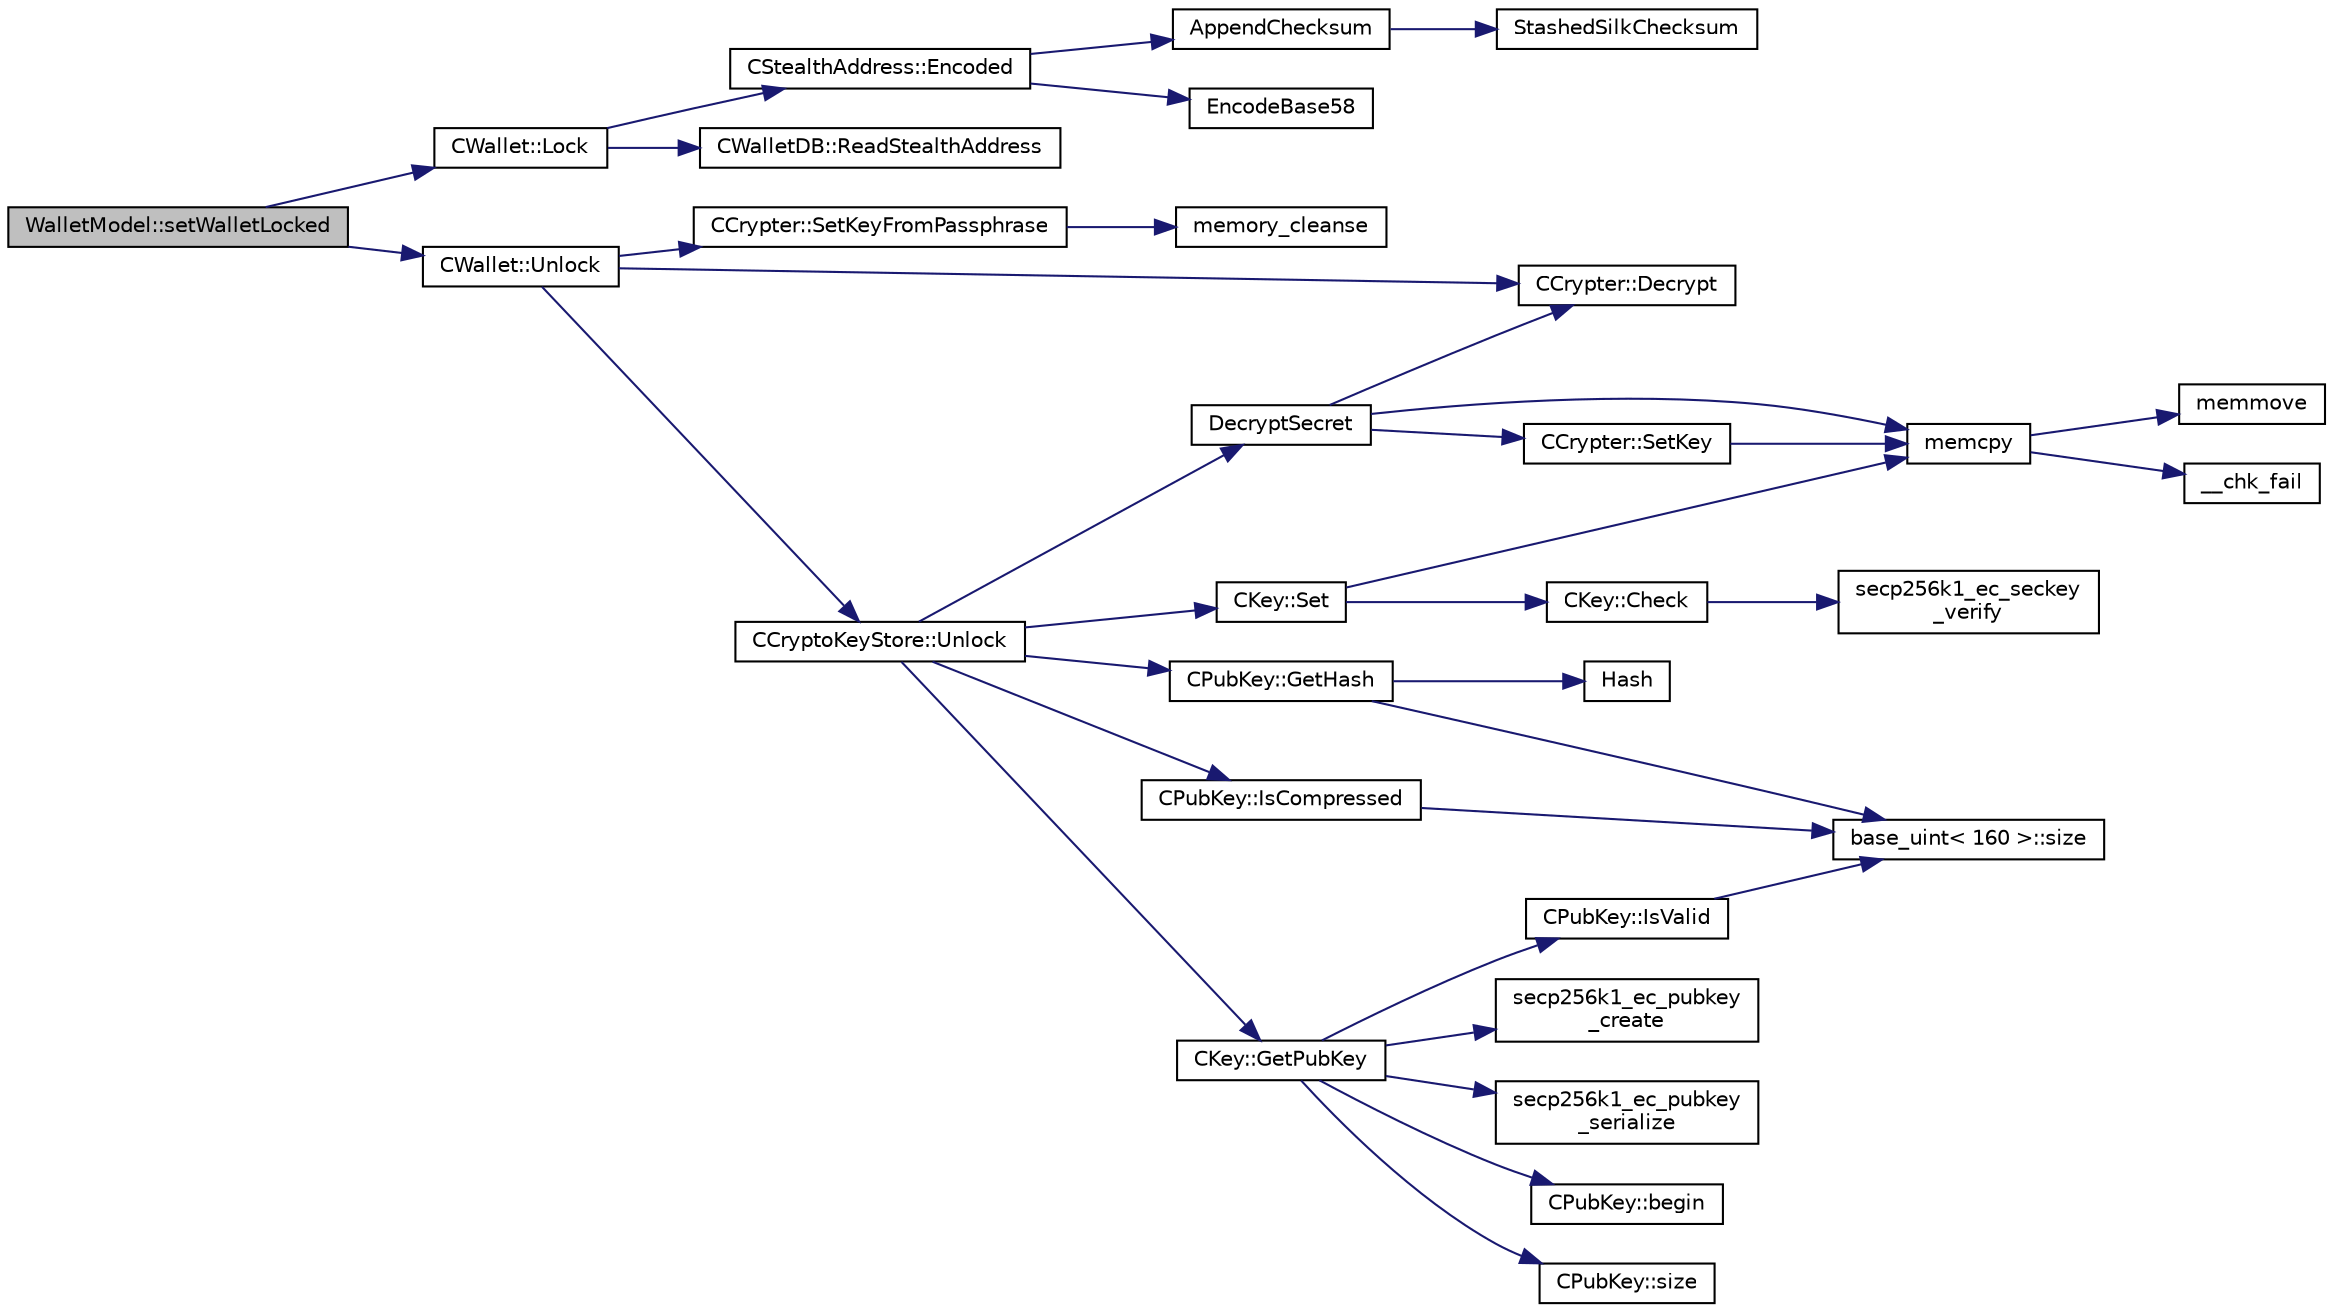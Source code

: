 digraph "WalletModel::setWalletLocked"
{
  edge [fontname="Helvetica",fontsize="10",labelfontname="Helvetica",labelfontsize="10"];
  node [fontname="Helvetica",fontsize="10",shape=record];
  rankdir="LR";
  Node930 [label="WalletModel::setWalletLocked",height=0.2,width=0.4,color="black", fillcolor="grey75", style="filled", fontcolor="black"];
  Node930 -> Node931 [color="midnightblue",fontsize="10",style="solid",fontname="Helvetica"];
  Node931 [label="CWallet::Lock",height=0.2,width=0.4,color="black", fillcolor="white", style="filled",URL="$d2/de5/class_c_wallet.html#a0404b6bc1cb804aadc69b9902b52282a"];
  Node931 -> Node932 [color="midnightblue",fontsize="10",style="solid",fontname="Helvetica"];
  Node932 [label="CStealthAddress::Encoded",height=0.2,width=0.4,color="black", fillcolor="white", style="filled",URL="$d6/d37/class_c_stealth_address.html#a1318c3f56f64354f4c909380ba692c91"];
  Node932 -> Node933 [color="midnightblue",fontsize="10",style="solid",fontname="Helvetica"];
  Node933 [label="AppendChecksum",height=0.2,width=0.4,color="black", fillcolor="white", style="filled",URL="$db/d2d/stealth_8cpp.html#aa4f182dc0efd181cef81ca75ae960533"];
  Node933 -> Node934 [color="midnightblue",fontsize="10",style="solid",fontname="Helvetica"];
  Node934 [label="StashedSilkChecksum",height=0.2,width=0.4,color="black", fillcolor="white", style="filled",URL="$db/d2d/stealth_8cpp.html#abb79a3b98a10b85daf3f3ff35c1cbfa8"];
  Node932 -> Node935 [color="midnightblue",fontsize="10",style="solid",fontname="Helvetica"];
  Node935 [label="EncodeBase58",height=0.2,width=0.4,color="black", fillcolor="white", style="filled",URL="$db/d9c/base58_8cpp.html#a8d6f0e9d5df175b4966dcede31dc90ad",tooltip="Encode a byte sequence as a base58-encoded string. "];
  Node931 -> Node936 [color="midnightblue",fontsize="10",style="solid",fontname="Helvetica"];
  Node936 [label="CWalletDB::ReadStealthAddress",height=0.2,width=0.4,color="black", fillcolor="white", style="filled",URL="$d4/d90/class_c_wallet_d_b.html#aebcc02069f91916c652d4e3e13be0f0b"];
  Node930 -> Node937 [color="midnightblue",fontsize="10",style="solid",fontname="Helvetica"];
  Node937 [label="CWallet::Unlock",height=0.2,width=0.4,color="black", fillcolor="white", style="filled",URL="$d2/de5/class_c_wallet.html#a654ae5a3a7c4c7c7bfd271f108781b40"];
  Node937 -> Node938 [color="midnightblue",fontsize="10",style="solid",fontname="Helvetica"];
  Node938 [label="CCrypter::SetKeyFromPassphrase",height=0.2,width=0.4,color="black", fillcolor="white", style="filled",URL="$d7/d89/class_c_crypter.html#a5368279e4a1549d3c1d15d8aa2179708"];
  Node938 -> Node939 [color="midnightblue",fontsize="10",style="solid",fontname="Helvetica"];
  Node939 [label="memory_cleanse",height=0.2,width=0.4,color="black", fillcolor="white", style="filled",URL="$da/d37/cleanse_8cpp.html#a5a4afb85dd16ecc1f6019c782db78663"];
  Node937 -> Node940 [color="midnightblue",fontsize="10",style="solid",fontname="Helvetica"];
  Node940 [label="CCrypter::Decrypt",height=0.2,width=0.4,color="black", fillcolor="white", style="filled",URL="$d7/d89/class_c_crypter.html#a4dbabed4975d4435d22c76deac43df7f"];
  Node937 -> Node941 [color="midnightblue",fontsize="10",style="solid",fontname="Helvetica"];
  Node941 [label="CCryptoKeyStore::Unlock",height=0.2,width=0.4,color="black", fillcolor="white", style="filled",URL="$db/dad/class_c_crypto_key_store.html#a81bd70e18aa75f566526620a74f9cd88"];
  Node941 -> Node942 [color="midnightblue",fontsize="10",style="solid",fontname="Helvetica"];
  Node942 [label="DecryptSecret",height=0.2,width=0.4,color="black", fillcolor="white", style="filled",URL="$d3/d05/crypter_8cpp.html#aded00aa7498a7485a00e77a20856b3e4"];
  Node942 -> Node943 [color="midnightblue",fontsize="10",style="solid",fontname="Helvetica"];
  Node943 [label="memcpy",height=0.2,width=0.4,color="black", fillcolor="white", style="filled",URL="$d5/d9f/glibc__compat_8cpp.html#a0f46826ab0466591e136db24394923cf"];
  Node943 -> Node944 [color="midnightblue",fontsize="10",style="solid",fontname="Helvetica"];
  Node944 [label="memmove",height=0.2,width=0.4,color="black", fillcolor="white", style="filled",URL="$d5/d9f/glibc__compat_8cpp.html#a9778d49e9029dd75bc53ecbbf9f5e9a1"];
  Node943 -> Node945 [color="midnightblue",fontsize="10",style="solid",fontname="Helvetica"];
  Node945 [label="__chk_fail",height=0.2,width=0.4,color="black", fillcolor="white", style="filled",URL="$d5/d9f/glibc__compat_8cpp.html#a424ac71631da5ada2976630ff67051d1"];
  Node942 -> Node946 [color="midnightblue",fontsize="10",style="solid",fontname="Helvetica"];
  Node946 [label="CCrypter::SetKey",height=0.2,width=0.4,color="black", fillcolor="white", style="filled",URL="$d7/d89/class_c_crypter.html#a0d948dd4796e2420e1dd9c1ddbf7974e"];
  Node946 -> Node943 [color="midnightblue",fontsize="10",style="solid",fontname="Helvetica"];
  Node942 -> Node940 [color="midnightblue",fontsize="10",style="solid",fontname="Helvetica"];
  Node941 -> Node947 [color="midnightblue",fontsize="10",style="solid",fontname="Helvetica"];
  Node947 [label="CPubKey::GetHash",height=0.2,width=0.4,color="black", fillcolor="white", style="filled",URL="$da/d4e/class_c_pub_key.html#ab1aaa3f6085a3e9bc034d3e1269d870d"];
  Node947 -> Node948 [color="midnightblue",fontsize="10",style="solid",fontname="Helvetica"];
  Node948 [label="Hash",height=0.2,width=0.4,color="black", fillcolor="white", style="filled",URL="$db/dfb/hash_8h.html#ab3f6c437460137530d86e09c2c102e99"];
  Node947 -> Node949 [color="midnightblue",fontsize="10",style="solid",fontname="Helvetica"];
  Node949 [label="base_uint\< 160 \>::size",height=0.2,width=0.4,color="black", fillcolor="white", style="filled",URL="$da/df7/classbase__uint.html#a1f49b034e686269601ea89b0319b8004"];
  Node941 -> Node950 [color="midnightblue",fontsize="10",style="solid",fontname="Helvetica"];
  Node950 [label="CKey::Set",height=0.2,width=0.4,color="black", fillcolor="white", style="filled",URL="$d2/d63/class_c_key.html#aaa13d5f08456bba094210c5eeabf64c8"];
  Node950 -> Node951 [color="midnightblue",fontsize="10",style="solid",fontname="Helvetica"];
  Node951 [label="CKey::Check",height=0.2,width=0.4,color="black", fillcolor="white", style="filled",URL="$d2/d63/class_c_key.html#acec869bc75fa8f4d619ab025d367a97c"];
  Node951 -> Node952 [color="midnightblue",fontsize="10",style="solid",fontname="Helvetica"];
  Node952 [label="secp256k1_ec_seckey\l_verify",height=0.2,width=0.4,color="black", fillcolor="white", style="filled",URL="$d7/dd3/secp256k1_8h.html#a366f922fc0c787351e82ff8e3a95f652",tooltip="Verify an ECDSA secret key. "];
  Node950 -> Node943 [color="midnightblue",fontsize="10",style="solid",fontname="Helvetica"];
  Node941 -> Node953 [color="midnightblue",fontsize="10",style="solid",fontname="Helvetica"];
  Node953 [label="CPubKey::IsCompressed",height=0.2,width=0.4,color="black", fillcolor="white", style="filled",URL="$da/d4e/class_c_pub_key.html#a25f8b70340ad20ddab0f80ec4cee9396"];
  Node953 -> Node949 [color="midnightblue",fontsize="10",style="solid",fontname="Helvetica"];
  Node941 -> Node954 [color="midnightblue",fontsize="10",style="solid",fontname="Helvetica"];
  Node954 [label="CKey::GetPubKey",height=0.2,width=0.4,color="black", fillcolor="white", style="filled",URL="$d2/d63/class_c_key.html#aa1085c59603a62db6ec776300f250337"];
  Node954 -> Node955 [color="midnightblue",fontsize="10",style="solid",fontname="Helvetica"];
  Node955 [label="secp256k1_ec_pubkey\l_create",height=0.2,width=0.4,color="black", fillcolor="white", style="filled",URL="$d7/dd3/secp256k1_8h.html#a7438071aa8a6dc4697abe4f4659f2161",tooltip="Compute the public key for a secret key. "];
  Node954 -> Node956 [color="midnightblue",fontsize="10",style="solid",fontname="Helvetica"];
  Node956 [label="secp256k1_ec_pubkey\l_serialize",height=0.2,width=0.4,color="black", fillcolor="white", style="filled",URL="$d7/dd3/secp256k1_8h.html#a34977bf00322e510e881160c421836d7",tooltip="Serialize a pubkey object into a serialized byte sequence. "];
  Node954 -> Node957 [color="midnightblue",fontsize="10",style="solid",fontname="Helvetica"];
  Node957 [label="CPubKey::begin",height=0.2,width=0.4,color="black", fillcolor="white", style="filled",URL="$da/d4e/class_c_pub_key.html#a859ab9909d68092d6d4fc739237ab358"];
  Node954 -> Node958 [color="midnightblue",fontsize="10",style="solid",fontname="Helvetica"];
  Node958 [label="CPubKey::size",height=0.2,width=0.4,color="black", fillcolor="white", style="filled",URL="$da/d4e/class_c_pub_key.html#a6bb28fcf0a5f799c69f5b7269363b309"];
  Node954 -> Node959 [color="midnightblue",fontsize="10",style="solid",fontname="Helvetica"];
  Node959 [label="CPubKey::IsValid",height=0.2,width=0.4,color="black", fillcolor="white", style="filled",URL="$da/d4e/class_c_pub_key.html#a4fa94293cf8577fd039b9a133f6c7f30"];
  Node959 -> Node949 [color="midnightblue",fontsize="10",style="solid",fontname="Helvetica"];
}
